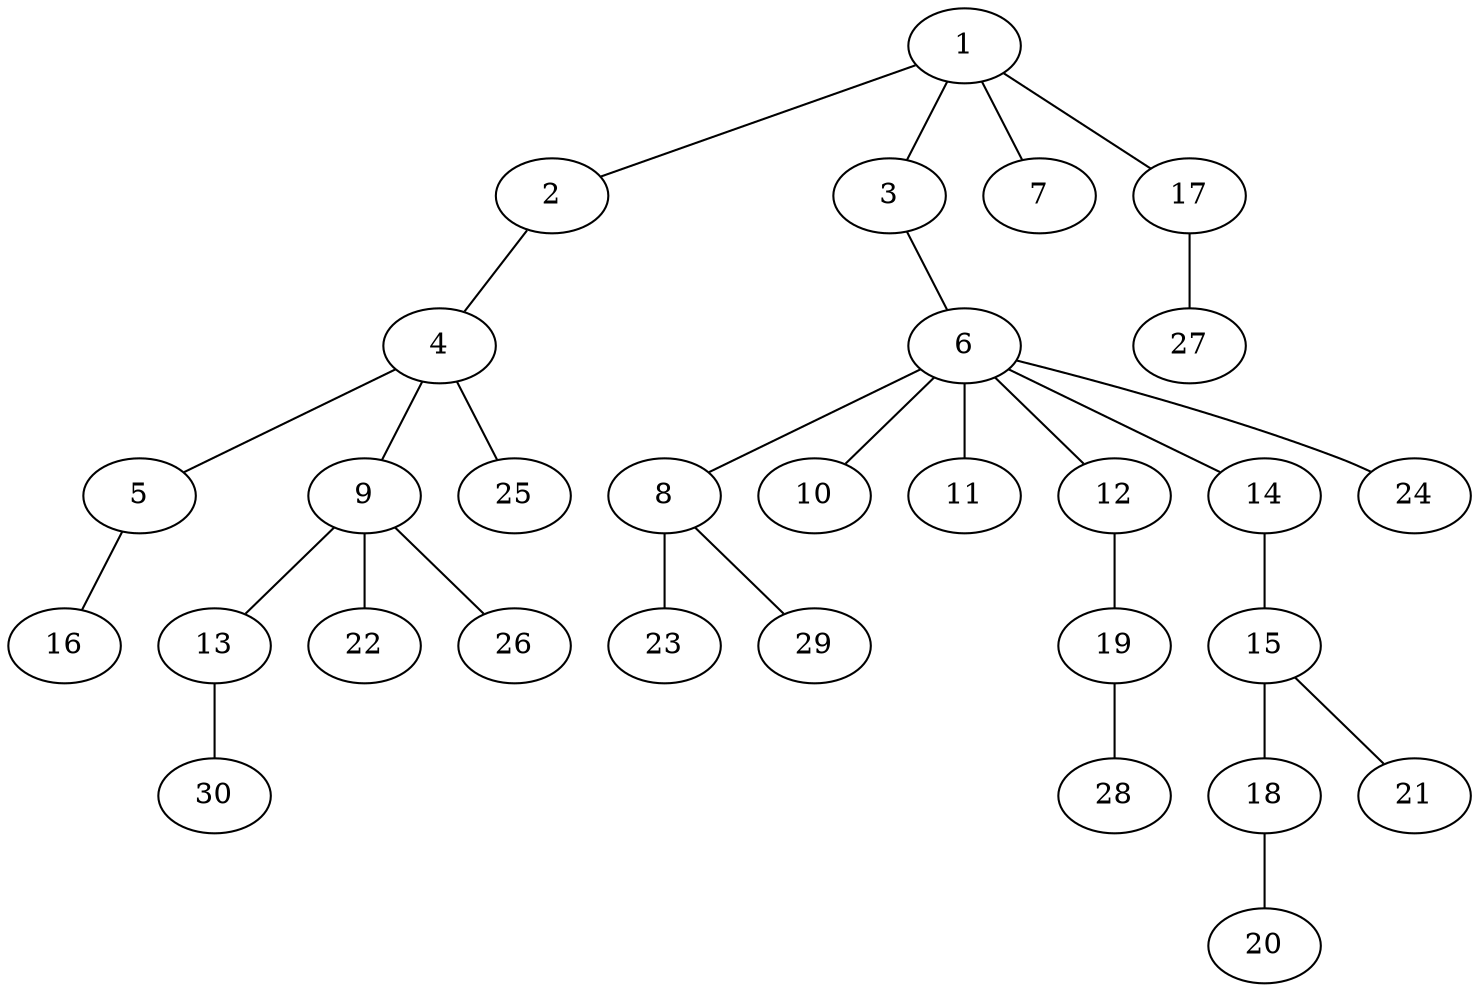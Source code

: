 graph graphname {1--2
1--3
1--7
1--17
2--4
3--6
4--5
4--9
4--25
5--16
6--8
6--10
6--11
6--12
6--14
6--24
8--23
8--29
9--13
9--22
9--26
12--19
13--30
14--15
15--18
15--21
17--27
18--20
19--28
}